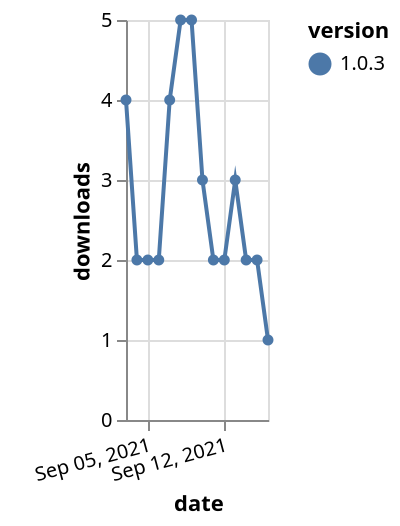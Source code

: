 {"$schema": "https://vega.github.io/schema/vega-lite/v5.json", "description": "A simple bar chart with embedded data.", "data": {"values": [{"date": "2021-09-03", "total": 1480, "delta": 4, "version": "1.0.3"}, {"date": "2021-09-04", "total": 1482, "delta": 2, "version": "1.0.3"}, {"date": "2021-09-05", "total": 1484, "delta": 2, "version": "1.0.3"}, {"date": "2021-09-06", "total": 1486, "delta": 2, "version": "1.0.3"}, {"date": "2021-09-07", "total": 1490, "delta": 4, "version": "1.0.3"}, {"date": "2021-09-08", "total": 1495, "delta": 5, "version": "1.0.3"}, {"date": "2021-09-09", "total": 1500, "delta": 5, "version": "1.0.3"}, {"date": "2021-09-10", "total": 1503, "delta": 3, "version": "1.0.3"}, {"date": "2021-09-11", "total": 1505, "delta": 2, "version": "1.0.3"}, {"date": "2021-09-12", "total": 1507, "delta": 2, "version": "1.0.3"}, {"date": "2021-09-13", "total": 1510, "delta": 3, "version": "1.0.3"}, {"date": "2021-09-14", "total": 1512, "delta": 2, "version": "1.0.3"}, {"date": "2021-09-15", "total": 1514, "delta": 2, "version": "1.0.3"}, {"date": "2021-09-16", "total": 1515, "delta": 1, "version": "1.0.3"}]}, "width": "container", "mark": {"type": "line", "point": {"filled": true}}, "encoding": {"x": {"field": "date", "type": "temporal", "timeUnit": "yearmonthdate", "title": "date", "axis": {"labelAngle": -15}}, "y": {"field": "delta", "type": "quantitative", "title": "downloads"}, "color": {"field": "version", "type": "nominal"}, "tooltip": {"field": "delta"}}}